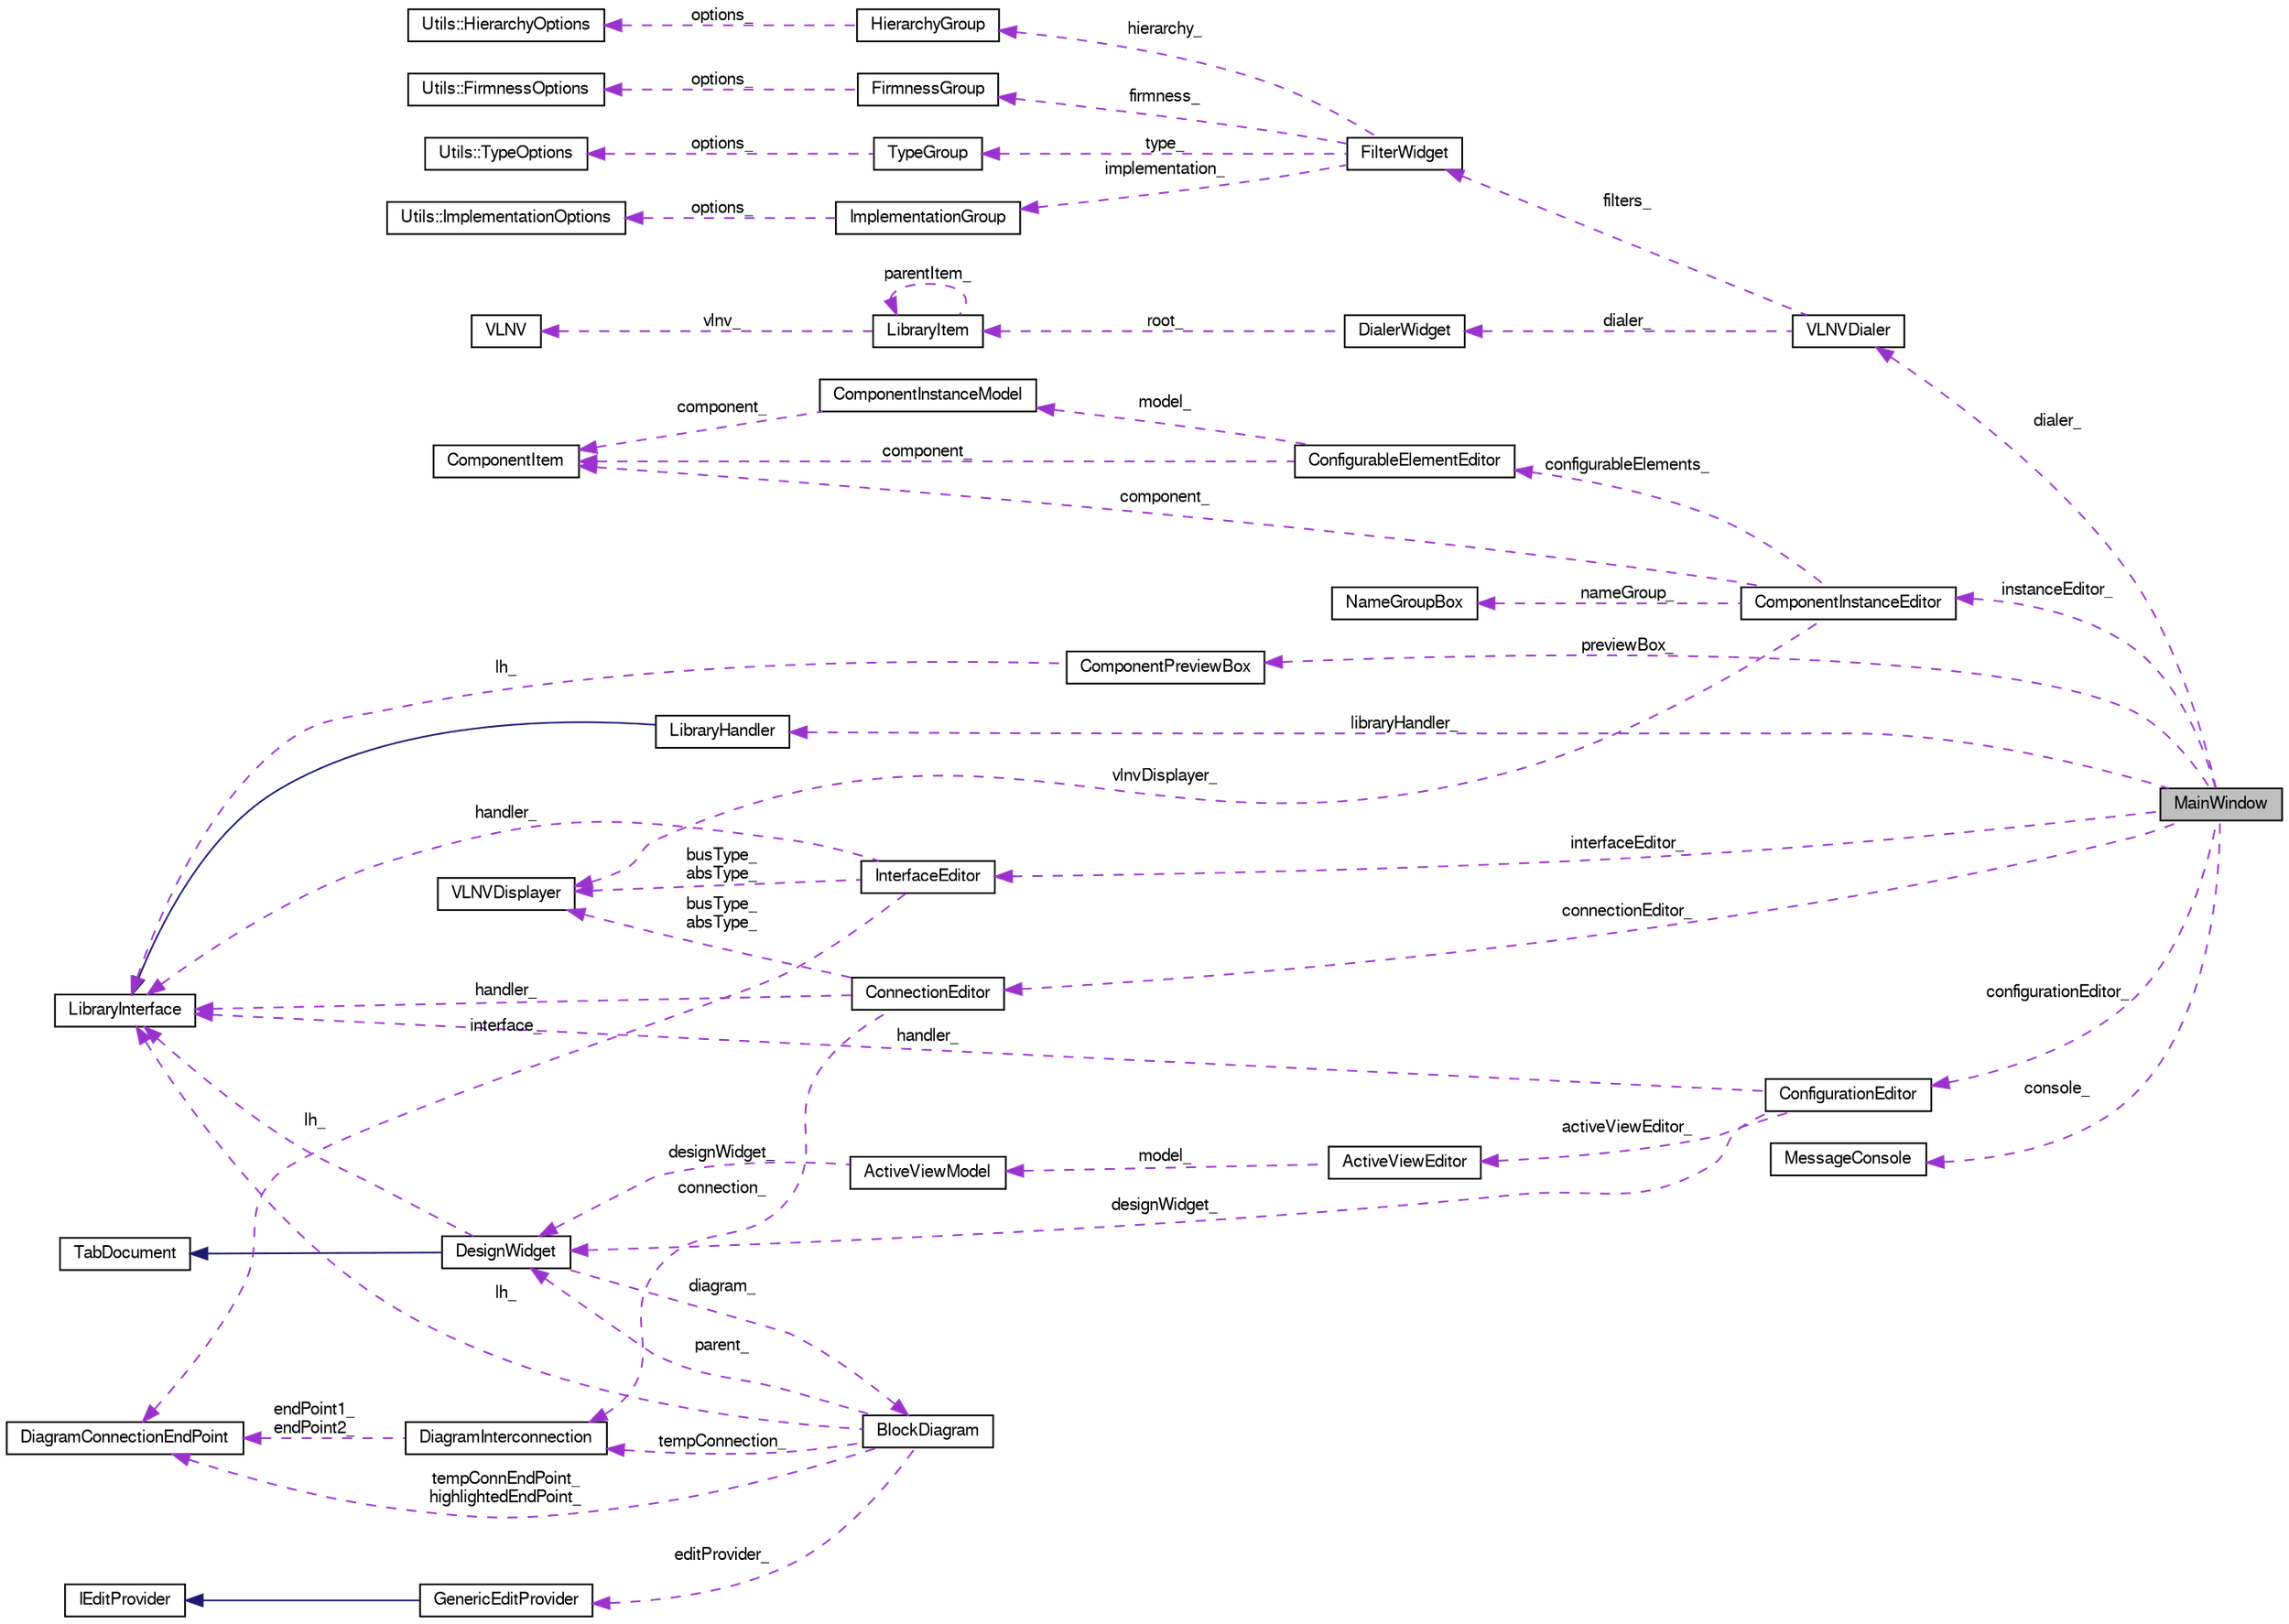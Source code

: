 digraph G
{
  bgcolor="transparent";
  edge [fontname="FreeSans",fontsize=10,labelfontname="FreeSans",labelfontsize=10];
  node [fontname="FreeSans",fontsize=10,shape=record];
  rankdir=LR;
  Node1 [label="MainWindow",height=0.2,width=0.4,color="black", fillcolor="grey75", style="filled" fontcolor="black"];
  Node2 -> Node1 [dir=back,color="darkorchid3",fontsize=10,style="dashed",label="dialer_",fontname="FreeSans"];
  Node2 [label="VLNVDialer",height=0.2,width=0.4,color="black",URL="$class_v_l_n_v_dialer.html",tooltip="VLNVDialer is used to set options that specify what objects to display in library..."];
  Node3 -> Node2 [dir=back,color="darkorchid3",fontsize=10,style="dashed",label="filters_",fontname="FreeSans"];
  Node3 [label="FilterWidget",height=0.2,width=0.4,color="black",URL="$class_filter_widget.html",tooltip="Contains the widgets to set the filter options for VLNVDialer."];
  Node4 -> Node3 [dir=back,color="darkorchid3",fontsize=10,style="dashed",label="implementation_",fontname="FreeSans"];
  Node4 [label="ImplementationGroup",height=0.2,width=0.4,color="black",URL="$class_implementation_group.html",tooltip="Contains check boxes to set the firmness options for VLNVDialer."];
  Node5 -> Node4 [dir=back,color="darkorchid3",fontsize=10,style="dashed",label="options_",fontname="FreeSans"];
  Node5 [label="Utils::ImplementationOptions",height=0.2,width=0.4,color="black",URL="$struct_utils_1_1_implementation_options.html",tooltip="Contains firmness search settings."];
  Node6 -> Node3 [dir=back,color="darkorchid3",fontsize=10,style="dashed",label="hierarchy_",fontname="FreeSans"];
  Node6 [label="HierarchyGroup",height=0.2,width=0.4,color="black",URL="$class_hierarchy_group.html",tooltip="Contains the check boxes to set the hierarchy options for VLNVDialer."];
  Node7 -> Node6 [dir=back,color="darkorchid3",fontsize=10,style="dashed",label="options_",fontname="FreeSans"];
  Node7 [label="Utils::HierarchyOptions",height=0.2,width=0.4,color="black",URL="$struct_utils_1_1_hierarchy_options.html",tooltip="Contains the search settings for hierarchy."];
  Node8 -> Node3 [dir=back,color="darkorchid3",fontsize=10,style="dashed",label="firmness_",fontname="FreeSans"];
  Node8 [label="FirmnessGroup",height=0.2,width=0.4,color="black",URL="$class_firmness_group.html",tooltip="Contains the check boxes to set the re-usability options for VLNVDialer."];
  Node9 -> Node8 [dir=back,color="darkorchid3",fontsize=10,style="dashed",label="options_",fontname="FreeSans"];
  Node9 [label="Utils::FirmnessOptions",height=0.2,width=0.4,color="black",URL="$struct_utils_1_1_firmness_options.html",tooltip="Contains the Re-usability search filters."];
  Node10 -> Node3 [dir=back,color="darkorchid3",fontsize=10,style="dashed",label="type_",fontname="FreeSans"];
  Node10 [label="TypeGroup",height=0.2,width=0.4,color="black",URL="$class_type_group.html",tooltip="Contains the check boxes to set the type options for VLNVDialer."];
  Node11 -> Node10 [dir=back,color="darkorchid3",fontsize=10,style="dashed",label="options_",fontname="FreeSans"];
  Node11 [label="Utils::TypeOptions",height=0.2,width=0.4,color="black",URL="$struct_utils_1_1_type_options.html",tooltip="Contains the search options for document types."];
  Node12 -> Node2 [dir=back,color="darkorchid3",fontsize=10,style="dashed",label="dialer_",fontname="FreeSans"];
  Node12 [label="DialerWidget",height=0.2,width=0.4,color="black",URL="$class_dialer_widget.html",tooltip="Contains the combo boxes to set search settings for vlnv-fields."];
  Node13 -> Node12 [dir=back,color="darkorchid3",fontsize=10,style="dashed",label="root_",fontname="FreeSans"];
  Node13 [label="LibraryItem",height=0.2,width=0.4,color="black",URL="$class_library_item.html",tooltip="LibraryItem class is used to create the hierarchical structure of component library..."];
  Node13 -> Node13 [dir=back,color="darkorchid3",fontsize=10,style="dashed",label="parentItem_",fontname="FreeSans"];
  Node14 -> Node13 [dir=back,color="darkorchid3",fontsize=10,style="dashed",label="vlnv_",fontname="FreeSans"];
  Node14 [label="VLNV",height=0.2,width=0.4,color="black",URL="$class_v_l_n_v.html",tooltip="The class to hold VLNV information of a single IP-XACT document."];
  Node15 -> Node1 [dir=back,color="darkorchid3",fontsize=10,style="dashed",label="configurationEditor_",fontname="FreeSans"];
  Node15 [label="ConfigurationEditor",height=0.2,width=0.4,color="black",URL="$class_configuration_editor.html",tooltip="Editor to edit the design configurations for component."];
  Node16 -> Node15 [dir=back,color="darkorchid3",fontsize=10,style="dashed",label="designWidget_",fontname="FreeSans"];
  Node16 [label="DesignWidget",height=0.2,width=0.4,color="black",URL="$class_design_widget.html",tooltip="DesignWidget is used to edit and view one design."];
  Node17 -> Node16 [dir=back,color="midnightblue",fontsize=10,style="solid",fontname="FreeSans"];
  Node17 [label="TabDocument",height=0.2,width=0.4,color="black",URL="$class_tab_document.html",tooltip="TabDocument class."];
  Node18 -> Node16 [dir=back,color="darkorchid3",fontsize=10,style="dashed",label="lh_",fontname="FreeSans"];
  Node18 [label="LibraryInterface",height=0.2,width=0.4,color="black",URL="$class_library_interface.html",tooltip="LibraryInterface defines an interface to operate the IP-Xact-library."];
  Node19 -> Node16 [dir=back,color="darkorchid3",fontsize=10,style="dashed",label="diagram_",fontname="FreeSans"];
  Node19 [label="BlockDiagram",height=0.2,width=0.4,color="black",URL="$class_block_diagram.html",tooltip="BlockDiagram is a graphical view to a design."];
  Node16 -> Node19 [dir=back,color="darkorchid3",fontsize=10,style="dashed",label="parent_",fontname="FreeSans"];
  Node20 -> Node19 [dir=back,color="darkorchid3",fontsize=10,style="dashed",label="tempConnection_",fontname="FreeSans"];
  Node20 [label="DiagramInterconnection",height=0.2,width=0.4,color="black",URL="$class_diagram_interconnection.html",tooltip="DiagramInterconnection represents graphically an IP-XACT interconnection."];
  Node21 -> Node20 [dir=back,color="darkorchid3",fontsize=10,style="dashed",label="endPoint1_\nendPoint2_",fontname="FreeSans"];
  Node21 [label="DiagramConnectionEndPoint",height=0.2,width=0.4,color="black",URL="$class_diagram_connection_end_point.html",tooltip="DiagramConnectionEndPoint interface."];
  Node18 -> Node19 [dir=back,color="darkorchid3",fontsize=10,style="dashed",label="lh_",fontname="FreeSans"];
  Node21 -> Node19 [dir=back,color="darkorchid3",fontsize=10,style="dashed",label="tempConnEndPoint_\nhighlightedEndPoint_",fontname="FreeSans"];
  Node22 -> Node19 [dir=back,color="darkorchid3",fontsize=10,style="dashed",label="editProvider_",fontname="FreeSans"];
  Node22 [label="GenericEditProvider",height=0.2,width=0.4,color="black",URL="$class_generic_edit_provider.html",tooltip="GenericEditProvider class."];
  Node23 -> Node22 [dir=back,color="midnightblue",fontsize=10,style="solid",fontname="FreeSans"];
  Node23 [label="IEditProvider",height=0.2,width=0.4,color="black",URL="$class_i_edit_provider.html",tooltip="IEditProvider interface."];
  Node18 -> Node15 [dir=back,color="darkorchid3",fontsize=10,style="dashed",label="handler_",fontname="FreeSans"];
  Node24 -> Node15 [dir=back,color="darkorchid3",fontsize=10,style="dashed",label="activeViewEditor_",fontname="FreeSans"];
  Node24 [label="ActiveViewEditor",height=0.2,width=0.4,color="black",URL="$class_active_view_editor.html",tooltip="Editor to set the active views for component instances."];
  Node25 -> Node24 [dir=back,color="darkorchid3",fontsize=10,style="dashed",label="model_",fontname="FreeSans"];
  Node25 [label="ActiveViewModel",height=0.2,width=0.4,color="black",URL="$class_active_view_model.html",tooltip="Model that contains the items to set the active views for component instances."];
  Node16 -> Node25 [dir=back,color="darkorchid3",fontsize=10,style="dashed",label="designWidget_",fontname="FreeSans"];
  Node26 -> Node1 [dir=back,color="darkorchid3",fontsize=10,style="dashed",label="instanceEditor_",fontname="FreeSans"];
  Node26 [label="ComponentInstanceEditor",height=0.2,width=0.4,color="black",URL="$class_component_instance_editor.html",tooltip="Editor to edit the details of a component instance within a design."];
  Node27 -> Node26 [dir=back,color="darkorchid3",fontsize=10,style="dashed",label="component_",fontname="FreeSans"];
  Node27 [label="ComponentItem",height=0.2,width=0.4,color="black",URL="$class_component_item.html",tooltip="ComponentItem class."];
  Node28 -> Node26 [dir=back,color="darkorchid3",fontsize=10,style="dashed",label="vlnvDisplayer_",fontname="FreeSans"];
  Node28 [label="VLNVDisplayer",height=0.2,width=0.4,color="black",URL="$class_v_l_n_v_displayer.html",tooltip="VLNVDisplayer is a widget to display a vlnv tag in a GUI item."];
  Node29 -> Node26 [dir=back,color="darkorchid3",fontsize=10,style="dashed",label="nameGroup_",fontname="FreeSans"];
  Node29 [label="NameGroupBox",height=0.2,width=0.4,color="black",URL="$class_name_group_box.html",tooltip="NameGroupBox is widget to edit a spirit:nameGroup element in IP-Xact."];
  Node30 -> Node26 [dir=back,color="darkorchid3",fontsize=10,style="dashed",label="configurableElements_",fontname="FreeSans"];
  Node30 [label="ConfigurableElementEditor",height=0.2,width=0.4,color="black",URL="$class_configurable_element_editor.html",tooltip="Editor for configurable elements of a component instance."];
  Node27 -> Node30 [dir=back,color="darkorchid3",fontsize=10,style="dashed",label="component_",fontname="FreeSans"];
  Node31 -> Node30 [dir=back,color="darkorchid3",fontsize=10,style="dashed",label="model_",fontname="FreeSans"];
  Node31 [label="ComponentInstanceModel",height=0.2,width=0.4,color="black",URL="$class_component_instance_model.html",tooltip="Model class to manage the configurable element values being edited."];
  Node27 -> Node31 [dir=back,color="darkorchid3",fontsize=10,style="dashed",label="component_",fontname="FreeSans"];
  Node32 -> Node1 [dir=back,color="darkorchid3",fontsize=10,style="dashed",label="connectionEditor_",fontname="FreeSans"];
  Node32 [label="ConnectionEditor",height=0.2,width=0.4,color="black",URL="$class_connection_editor.html",tooltip="Editor to display/edit details of a connection."];
  Node18 -> Node32 [dir=back,color="darkorchid3",fontsize=10,style="dashed",label="handler_",fontname="FreeSans"];
  Node20 -> Node32 [dir=back,color="darkorchid3",fontsize=10,style="dashed",label="connection_",fontname="FreeSans"];
  Node28 -> Node32 [dir=back,color="darkorchid3",fontsize=10,style="dashed",label="busType_\nabsType_",fontname="FreeSans"];
  Node33 -> Node1 [dir=back,color="darkorchid3",fontsize=10,style="dashed",label="libraryHandler_",fontname="FreeSans"];
  Node33 [label="LibraryHandler",height=0.2,width=0.4,color="black",URL="$class_library_handler.html",tooltip="LibraryHandler is the class that implements the services to manage library."];
  Node18 -> Node33 [dir=back,color="midnightblue",fontsize=10,style="solid",fontname="FreeSans"];
  Node34 -> Node1 [dir=back,color="darkorchid3",fontsize=10,style="dashed",label="interfaceEditor_",fontname="FreeSans"];
  Node34 [label="InterfaceEditor",height=0.2,width=0.4,color="black",URL="$class_interface_editor.html",tooltip="Editor to display/edit the details of a bus interface."];
  Node18 -> Node34 [dir=back,color="darkorchid3",fontsize=10,style="dashed",label="handler_",fontname="FreeSans"];
  Node28 -> Node34 [dir=back,color="darkorchid3",fontsize=10,style="dashed",label="busType_\nabsType_",fontname="FreeSans"];
  Node21 -> Node34 [dir=back,color="darkorchid3",fontsize=10,style="dashed",label="interface_",fontname="FreeSans"];
  Node35 -> Node1 [dir=back,color="darkorchid3",fontsize=10,style="dashed",label="previewBox_",fontname="FreeSans"];
  Node35 [label="ComponentPreviewBox",height=0.2,width=0.4,color="black",URL="$class_component_preview_box.html",tooltip="ComponentPreviewBox class."];
  Node18 -> Node35 [dir=back,color="darkorchid3",fontsize=10,style="dashed",label="lh_",fontname="FreeSans"];
  Node36 -> Node1 [dir=back,color="darkorchid3",fontsize=10,style="dashed",label="console_",fontname="FreeSans"];
  Node36 [label="MessageConsole",height=0.2,width=0.4,color="black",URL="$class_message_console.html",tooltip="This widget is used to print event information to the user."];
}

